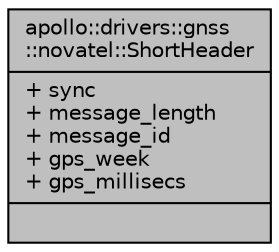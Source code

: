 digraph "apollo::drivers::gnss::novatel::ShortHeader"
{
  edge [fontname="Helvetica",fontsize="10",labelfontname="Helvetica",labelfontsize="10"];
  node [fontname="Helvetica",fontsize="10",shape=record];
  Node1 [label="{apollo::drivers::gnss\l::novatel::ShortHeader\n|+ sync\l+ message_length\l+ message_id\l+ gps_week\l+ gps_millisecs\l|}",height=0.2,width=0.4,color="black", fillcolor="grey75", style="filled" fontcolor="black"];
}
